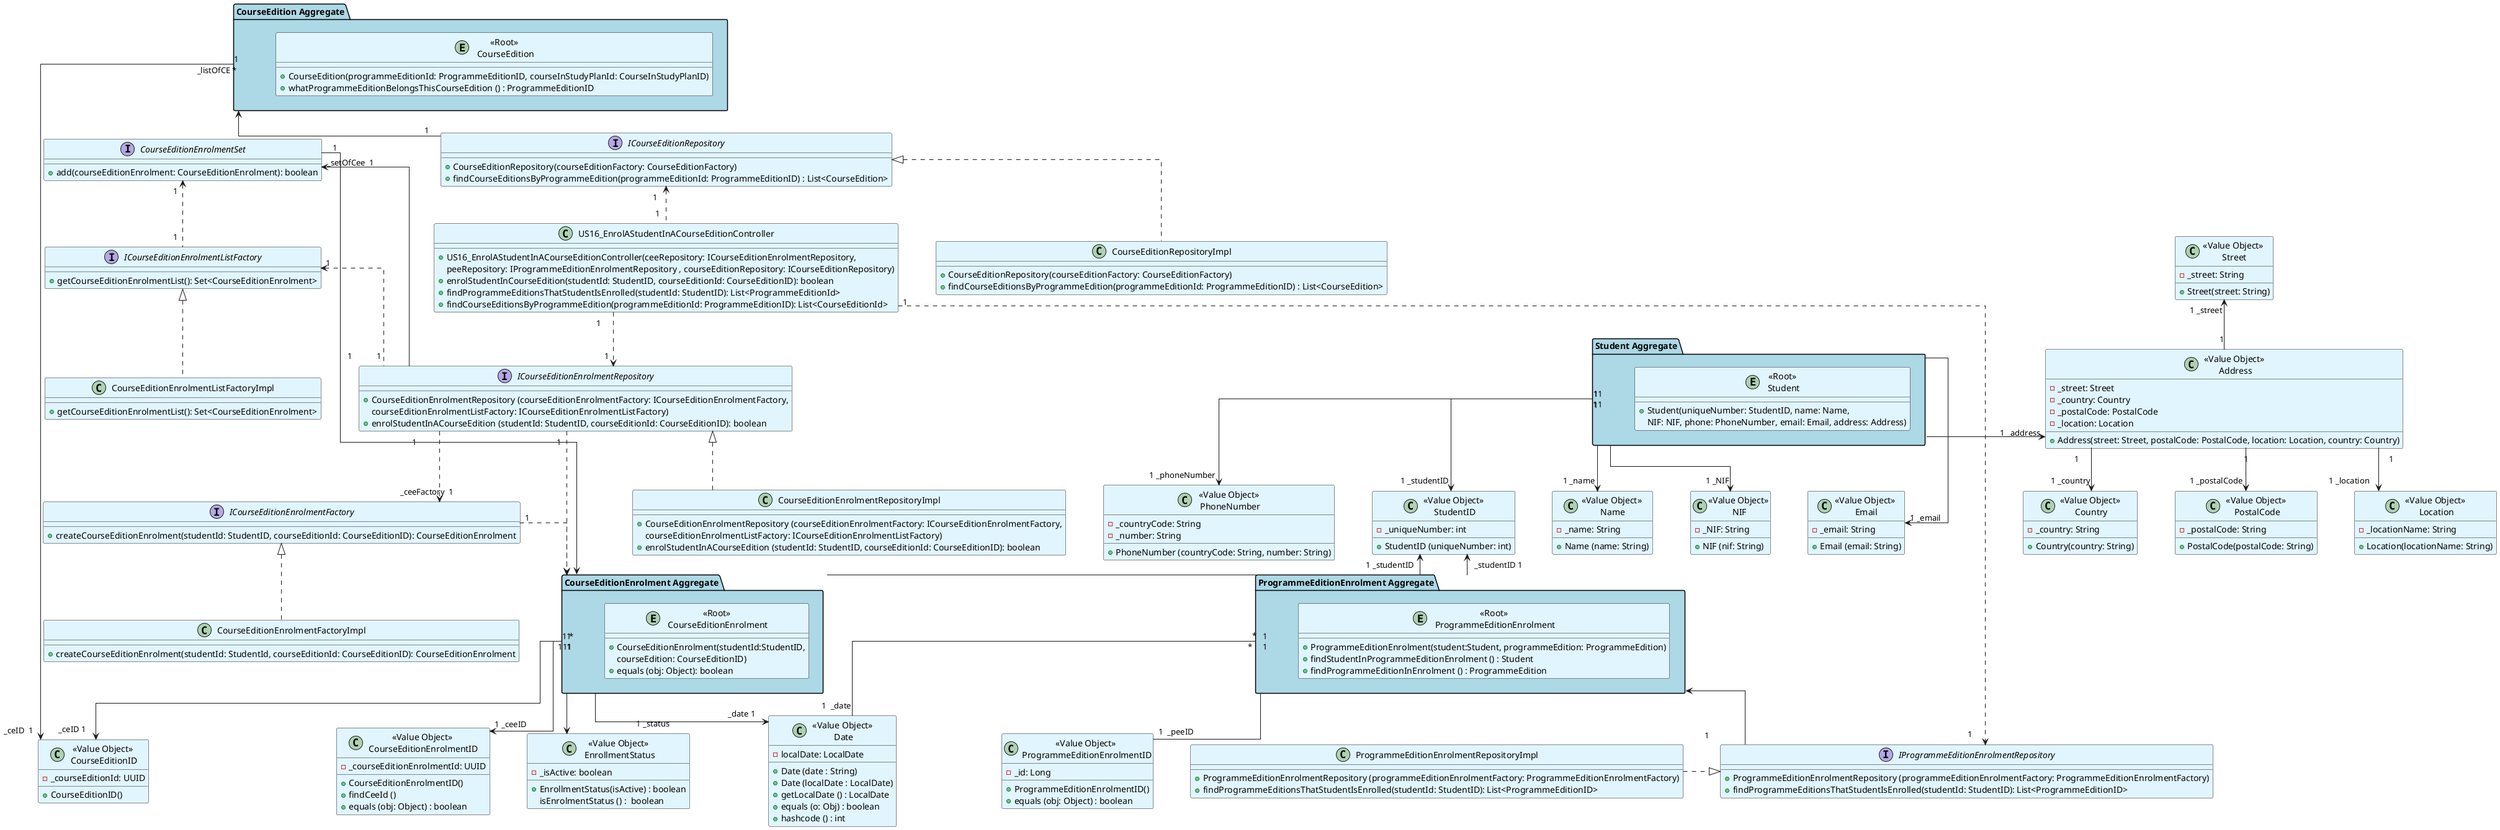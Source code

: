 @startuml
skinparam ranksep 60
skinparam nodesep 60
skinparam linetype ortho
skinparam classBackgroundColor #E1F5FE


class US16_EnrolAStudentInACourseEditionController {
    +US16_EnrolAStudentInACourseEditionController(ceeRepository: ICourseEditionEnrolmentRepository,
    peeRepository: IProgrammeEditionEnrolmentRepository , courseEditionRepository: ICourseEditionRepository)
    +enrolStudentInCourseEdition(studentId: StudentID, courseEditionId: CourseEditionID): boolean
    +findProgrammeEditionsThatStudentIsEnrolled(studentId: StudentID): List<ProgrammeEditionId>
    +findCourseEditionsByProgrammeEdition(programmeEditionId: ProgrammeEditionID): List<CourseEditionId>
}

interface ICourseEditionEnrolmentRepository {
    +CourseEditionEnrolmentRepository (courseEditionEnrolmentFactory: ICourseEditionEnrolmentFactory,
    courseEditionEnrolmentListFactory: ICourseEditionEnrolmentListFactory)
    +enrolStudentInACourseEdition (studentId: StudentID, courseEditionId: CourseEditionID): boolean
}

class CourseEditionEnrolmentRepositoryImpl {
    +CourseEditionEnrolmentRepository (courseEditionEnrolmentFactory: ICourseEditionEnrolmentFactory,
    courseEditionEnrolmentListFactory: ICourseEditionEnrolmentListFactory)
    +enrolStudentInACourseEdition (studentId: StudentID, courseEditionId: CourseEditionID): boolean
}

interface IProgrammeEditionEnrolmentRepository {
    +ProgrammeEditionEnrolmentRepository (programmeEditionEnrolmentFactory: ProgrammeEditionEnrolmentFactory)
    +findProgrammeEditionsThatStudentIsEnrolled(studentId: StudentID): List<ProgrammeEditionID>
}

class ProgrammeEditionEnrolmentRepositoryImpl {
    +ProgrammeEditionEnrolmentRepository (programmeEditionEnrolmentFactory: ProgrammeEditionEnrolmentFactory)
    +findProgrammeEditionsThatStudentIsEnrolled(studentId: StudentID): List<ProgrammeEditionID>
}

interface ICourseEditionRepository {
    +CourseEditionRepository(courseEditionFactory: CourseEditionFactory)
    +findCourseEditionsByProgrammeEdition(programmeEditionId: ProgrammeEditionID) : List<CourseEdition>
}

class CourseEditionRepositoryImpl {
    +CourseEditionRepository(courseEditionFactory: CourseEditionFactory)
    +findCourseEditionsByProgrammeEdition(programmeEditionId: ProgrammeEditionID) : List<CourseEdition>
}

interface ICourseEditionEnrolmentListFactory{
    +getCourseEditionEnrolmentList(): Set<CourseEditionEnrolment>
}

class CourseEditionEnrolmentListFactoryImpl {
    +getCourseEditionEnrolmentList(): Set<CourseEditionEnrolment>
}

interface ICourseEditionEnrolmentFactory{
    +createCourseEditionEnrolment(studentId: StudentID, courseEditionId: CourseEditionID): CourseEditionEnrolment
}

class CourseEditionEnrolmentFactoryImpl{
    +createCourseEditionEnrolment(studentId: StudentId, courseEditionId: CourseEditionID): CourseEditionEnrolment
}

package "CourseEditionEnrolment Aggregate" #LightBlue {
    entity "<<Root>>\n CourseEditionEnrolment" {
             +CourseEditionEnrolment(studentId:StudentID,
              courseEdition: CourseEditionID)
             +equals (obj: Object): boolean
    }
}

class "<<Value Object>>\n EnrollmentStatus" {
     -_isActive: boolean
     +EnrollmentStatus(isActive) : boolean
     isEnrolmentStatus () :  boolean
}

class "<<Value Object>>\n CourseEditionEnrolmentID" {
     -_courseEditionEnrolmentId: UUID
     +CourseEditionEnrolmentID()
     +findCeeId ()
     +equals (obj: Object) : boolean
}

package "CourseEdition Aggregate" #LightBlue{
    entity "<<Root>>\n CourseEdition" {
    +CourseEdition(programmeEditionId: ProgrammeEditionID, courseInStudyPlanId: CourseInStudyPlanID)
    +whatProgrammeEditionBelongsThisCourseEdition () : ProgrammeEditionID
    }
}

class "<<Value Object>>\n CourseEditionID" {
     -_courseEditionId: UUID
     +CourseEditionID()
}

package "Student Aggregate" #LightBlue{
    entity "<<Root>>\n Student" {
    +Student(uniqueNumber: StudentID, name: Name,
    NIF: NIF, phone: PhoneNumber, email: Email, address: Address)
    }
}

class "<<Value Object>>\n StudentID" {
     -_uniqueNumber: int
     +StudentID (uniqueNumber: int)
}

class "<<Value Object>>\n Name" {
     -_name: String
     +Name (name: String)
}

class "<<Value Object>>\n NIF" {
     -_NIF: String
     +NIF (nif: String)
}

class "<<Value Object>>\n Email" {
     -_email: String
     +Email (email: String)
}

class "<<Value Object>>\n PhoneNumber" {
     -_countryCode: String
     -_number: String
     +PhoneNumber (countryCode: String, number: String)
}

class "<<Value Object>>\n Address" {
     -_street: Street
     -_country: Country
     -_postalCode: PostalCode
     -_location: Location
     +Address(street: Street, postalCode: PostalCode, location: Location, country: Country)
}

class "<<Value Object>>\n Street" {
     -_street: String
     +Street(street: String)
}

class "<<Value Object>>\n PostalCode" {
     -_postalCode: String
     +PostalCode(postalCode: String)
}

class "<<Value Object>>\n Location" {
     -_locationName: String
     +Location(locationName: String)
}

class "<<Value Object>>\n Country" {
     -_country: String
     +Country(country: String)
}
class "<<Value Object>>\n Date" {
     -localDate: LocalDate
     +Date (date : String)
     +Date (localDate : LocalDate)
     +getLocalDate () : LocalDate
     +equals (o: Obj) : boolean
     +hashcode () : int
}

package "ProgrammeEditionEnrolment Aggregate" #LightBlue {
    entity "<<Root>>\n ProgrammeEditionEnrolment" {
    +ProgrammeEditionEnrolment(student:Student, programmeEdition: ProgrammeEdition)
    +findStudentInProgrammeEditionEnrolment () : Student
    +findProgrammeEditionInEnrolment () : ProgrammeEdition
    }
}

class "<<Value Object>>\n ProgrammeEditionEnrolmentID" {
     -_id: Long
     +ProgrammeEditionEnrolmentID()
     +equals (obj: Object) : boolean
}

interface CourseEditionEnrolmentSet {
    +add(courseEditionEnrolment: CourseEditionEnrolment): boolean
}


US16_EnrolAStudentInACourseEditionController "1   ".u.> "1    " ICourseEditionRepository
US16_EnrolAStudentInACourseEditionController "1  "..> "1       " IProgrammeEditionEnrolmentRepository
US16_EnrolAStudentInACourseEditionController "1   "..> "  1    " ICourseEditionEnrolmentRepository

"CourseEdition Aggregate" "_listOfCE * " <-- "1   " ICourseEditionRepository

"Student Aggregate" "1" --> "1 _studentID" "<<Value Object>>\n StudentID"
"Student Aggregate" "1" --> "1 _name" "<<Value Object>>\n Name"
"Student Aggregate" "1" --> "1 _NIF" "<<Value Object>>\n NIF"
"Student Aggregate" "1" --> "1 _email" "<<Value Object>>\n Email"
"Student Aggregate" "1" --> "1 _phoneNumber" "<<Value Object>>\n PhoneNumber"
"Student Aggregate" "1" -l-> "1 _address" "<<Value Object>>\n Address"

"<<Value Object>>\n Address" "1" -u-> "1 _street" "<<Value Object>>\n Street"
"<<Value Object>>\n Address" "1" --> "1 _postalCode" "<<Value Object>>\n PostalCode"
"<<Value Object>>\n Address" "1" --> "1 _location" "<<Value Object>>\n Location"
"<<Value Object>>\n Address" "1" --> "1 _country" "<<Value Object>>\n Country"

"ProgrammeEditionEnrolment Aggregate" "      *  " -u-> "_studentID 1    ""<<Value Object>>\n StudentID"
"ProgrammeEditionEnrolment Aggregate" " *    " <-- "1   " IProgrammeEditionEnrolmentRepository
"ProgrammeEditionEnrolment Aggregate" " 1    " -- "1  _date " "<<Value Object>>\n Date"
"ProgrammeEditionEnrolment Aggregate" " 1    " -- "1  _peeID " "<<Value Object>>\n ProgrammeEditionEnrolmentID"


ICourseEditionEnrolmentRepository <|.. CourseEditionEnrolmentRepositoryImpl
IProgrammeEditionEnrolmentRepository <|.l.  ProgrammeEditionEnrolmentRepositoryImpl
ICourseEditionRepository <|.. CourseEditionRepositoryImpl

CourseEditionEnrolmentSet "   1            " -->  "CourseEditionEnrolment Aggregate"

ICourseEditionEnrolmentFactory <|.. CourseEditionEnrolmentFactoryImpl
ICourseEditionEnrolmentListFactory <|.. CourseEditionEnrolmentListFactoryImpl

ICourseEditionEnrolmentRepository " 1  " -u-> "_setOfCee  1       " CourseEditionEnrolmentSet
ICourseEditionEnrolmentRepository"   1  " ..> " *   ""CourseEditionEnrolment Aggregate"
ICourseEditionEnrolmentRepository "1  " .u.> "1  " ICourseEditionEnrolmentListFactory
ICourseEditionEnrolmentRepository "1  " ..> "_ceeFactory  1      " ICourseEditionEnrolmentFactory
ICourseEditionEnrolmentFactory "1  " ..> "1  " "CourseEditionEnrolment Aggregate"
ICourseEditionEnrolmentListFactory "1  " .u.> "1  " CourseEditionEnrolmentSet


"CourseEditionEnrolment Aggregate" "1" --> "1 _ceeID""<<Value Object>>\n CourseEditionEnrolmentID"
"CourseEditionEnrolment Aggregate" "1" --> "                                1 _status      ""<<Value Object>>\n EnrollmentStatus"
"CourseEditionEnrolment Aggregate" "1" --> "_date 1    ""<<Value Object>>\n Date"
"CourseEditionEnrolment Aggregate" "1" -u-> "1 _studentID" "<<Value Object>>\n StudentID"
"CourseEditionEnrolment Aggregate" "1" --> "_ceID 1    " "<<Value Object>>\n CourseEditionID"

"CourseEdition Aggregate" "1" --> "_ceID  1" "<<Value Object>>\n CourseEditionID"


@enduml